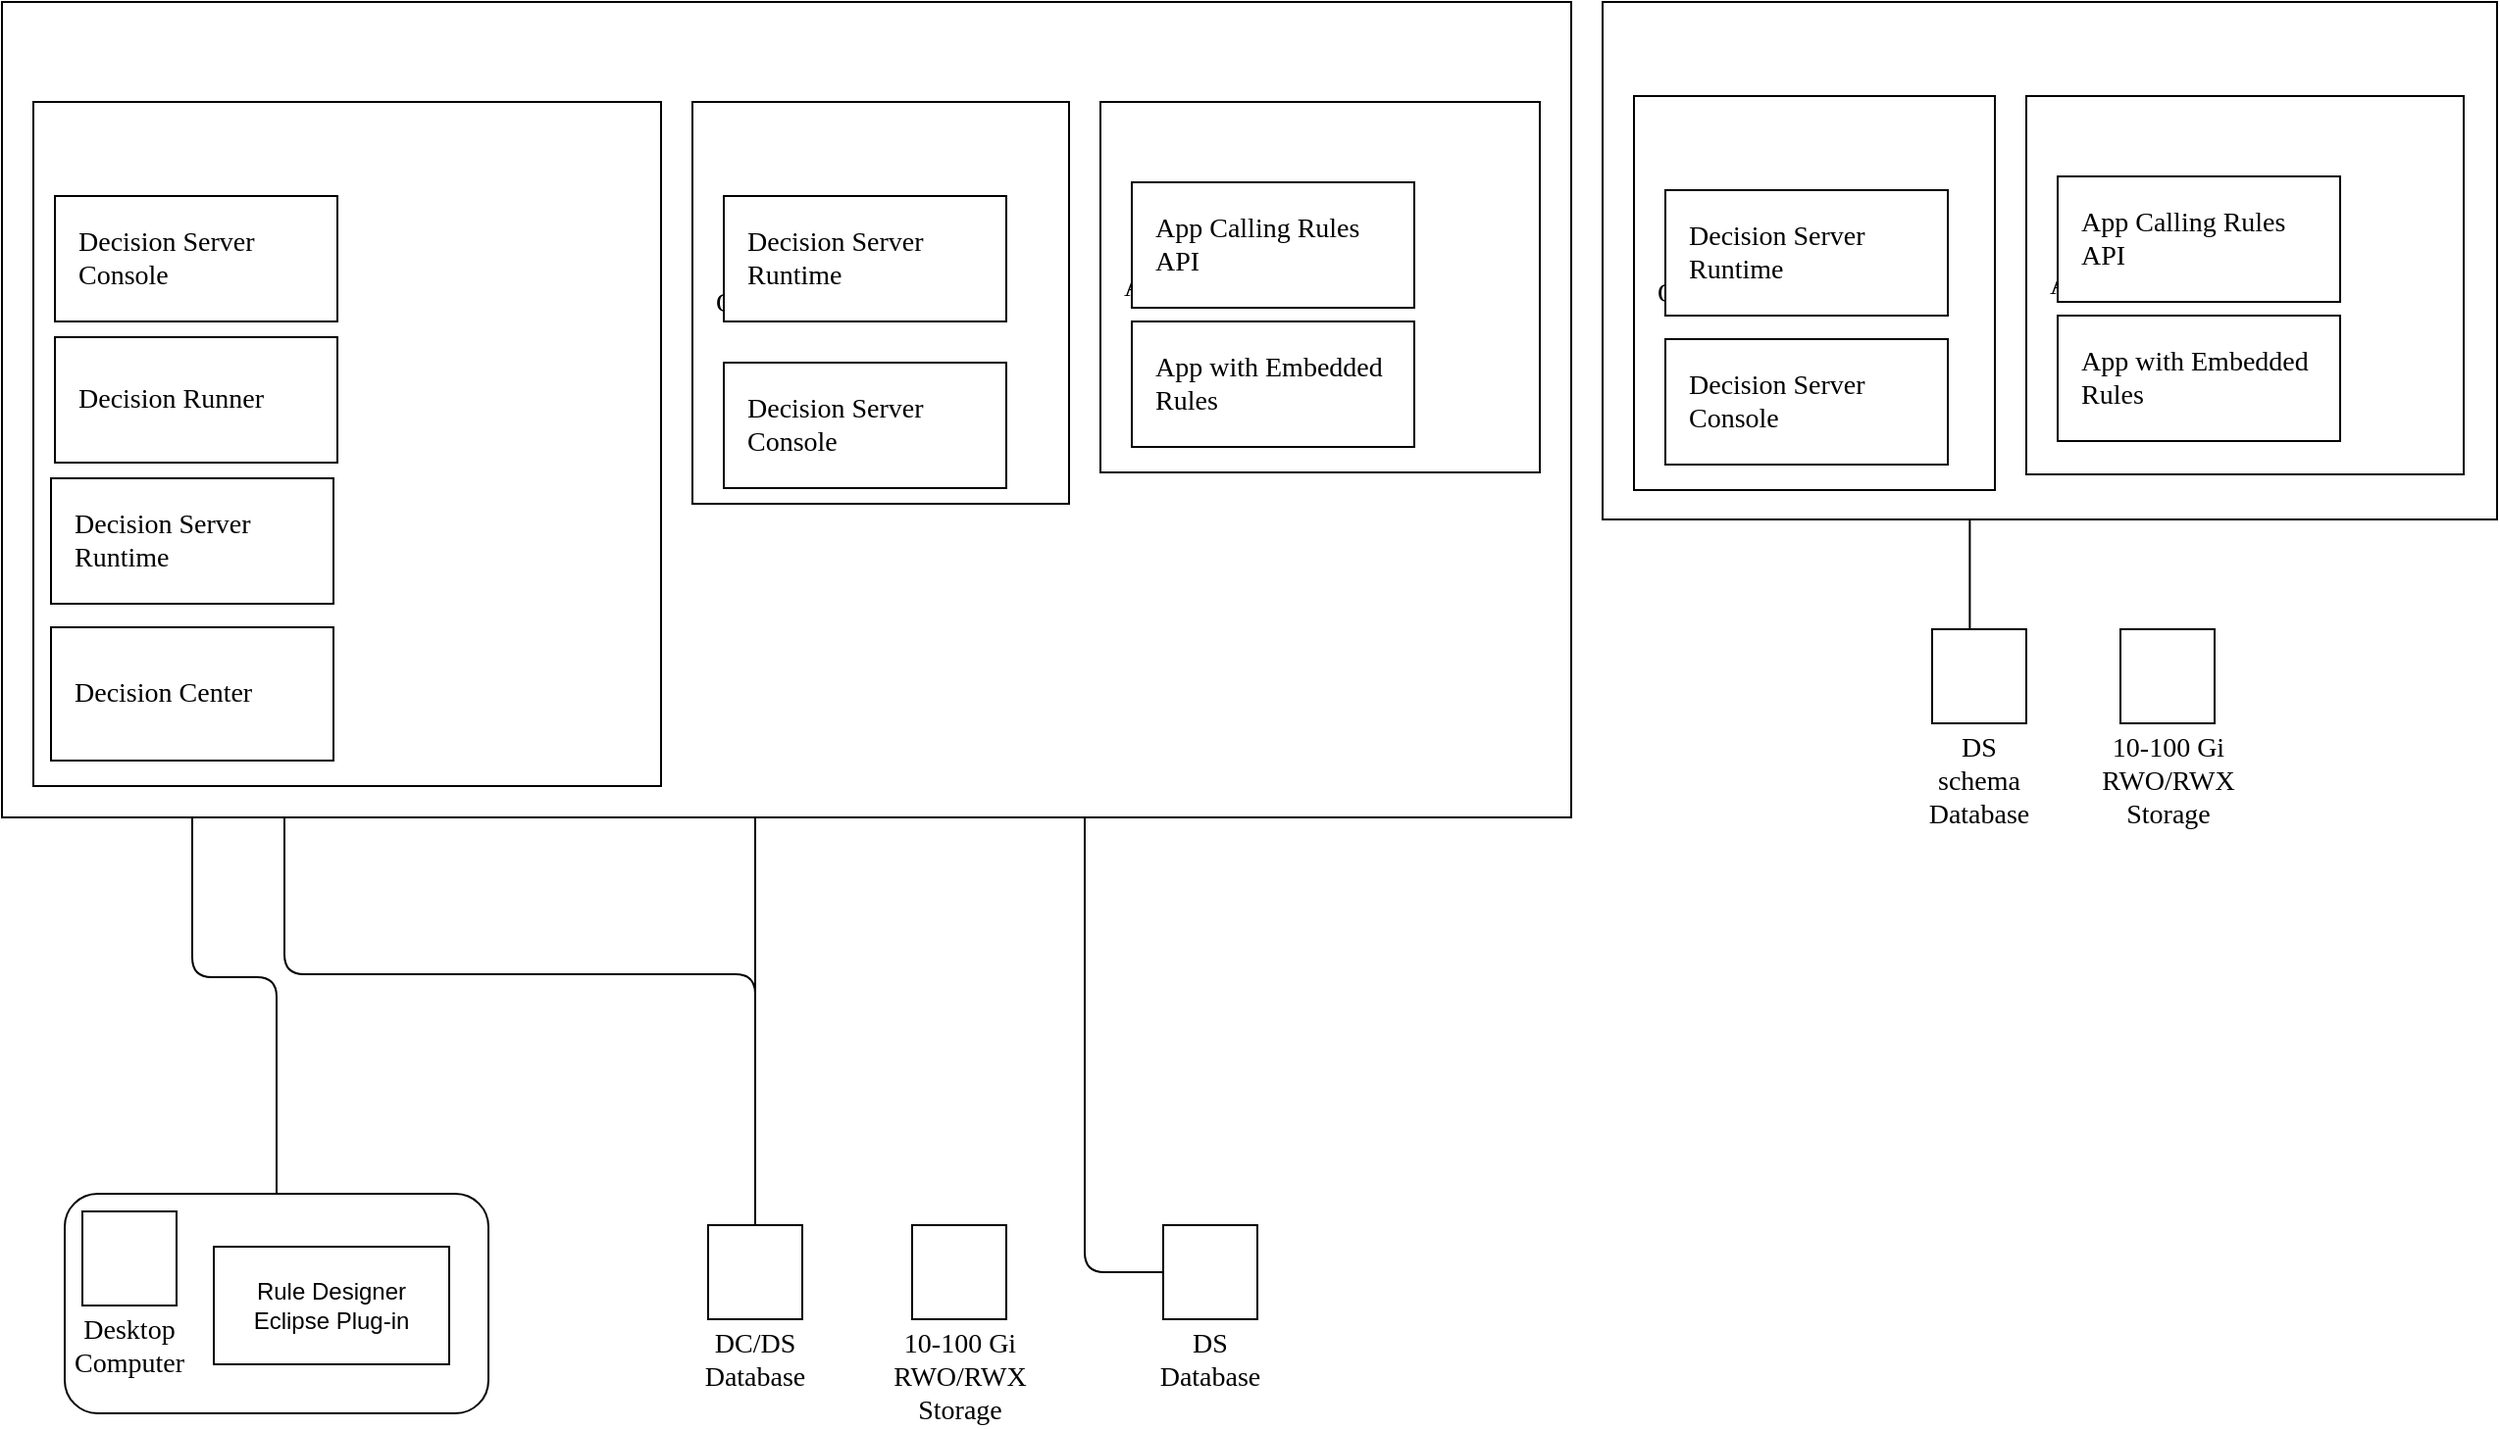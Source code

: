 ﻿<mxGraphModel dx="1116" dy="579" grid="1" gridSize="8" guides="1" tooltips="1" connect="1" arrows="1" fold="1" page="1" pageScale="1" pageWidth="1169" pageHeight="827" background="#ffffff"><root><MiscDiagram modelType="MiscDiagram" lastModifiedUserId="dbush@ibm.com" description="" lastModified="2022-01-26T00:33:02Z" _id="miscdiagram_SJZ34nSvt" label="Operational Decision Manager on OCP" id="0"><mxCell/></MiscDiagram><mxCell id="1" parent="0"/><UserObject placeholders="1" label="10-100 Gi RWO/RWX Storage" Icon-Name="block-storage--alt" id="miscdiagram_SJZ34nSvt_23dySN87yRbD"><mxCell style="shape=mxgraph.ibm2mondrian.base;shapeType=ln;shapeLayout=collapsed;colorFamily=cyan;colorBackground=noColor:noColor;html=1;whiteSpace=wrap;metaEdit=1;strokeWidth=1;collapsible=0;recursiveResize=0;expand=0;fontFamily=IBM Plex Sans;fontColor=#000000;fontSize=14;image=;verticalAlign=top;align=center;spacing=0;spacingLeft=0;spacingRight=0;spacingTop=0;spacingBottom=0;verticalLabelPosition=bottom;labelPosition=center;positionText=bottom;container=1;labelWidth=71;" vertex="1" parent="1"><mxGeometry x="480" y="640" width="48" height="48" as="geometry"/></mxCell></UserObject><mxCell id="miscdiagram_SJZ34nSvt_33dySN87djES" value="" style="rounded=1;whiteSpace=wrap;html=1;" vertex="1" parent="1"><mxGeometry x="48" y="624" width="216" height="112" as="geometry"/></mxCell><UserObject placeholders="1" label="Desktop Computer" Icon-Name="screen" id="miscdiagram_SJZ34nSvt_43dySN870Wly"><mxCell style="shape=mxgraph.ibm2mondrian.base;shapeType=pn;shapeLayout=collapsed;colorFamily=magenta;colorBackground=noColor:noColor;html=1;whiteSpace=wrap;metaEdit=1;strokeWidth=1;collapsible=0;recursiveResize=0;expand=0;fontFamily=IBM Plex Sans;fontColor=#000000;fontSize=14;image=;verticalAlign=top;align=center;spacing=0;spacingLeft=0;spacingRight=0;spacingTop=0;spacingBottom=0;verticalLabelPosition=bottom;labelPosition=center;positionText=bottom;container=1" vertex="1" parent="1"><mxGeometry x="57" y="633" width="48" height="48" as="geometry"/></mxCell></UserObject><mxCell id="miscdiagram_SJZ34nSvt_53dySN87sP5t" value="Rule Designer Eclipse Plug-in" style="rounded=0;whiteSpace=wrap;html=1;" vertex="1" parent="1"><mxGeometry x="124" y="651" width="120" height="60" as="geometry"/></mxCell><UserObject placeholders="1" label="10-100 Gi RWO/RWX Storage" Icon-Name="block-storage--alt" _id="userobject_36gLu0jZ1a0" id="miscdiagram_SJZ34nSvt_63dySN87k7pN"><mxCell style="shape=mxgraph.ibm2mondrian.base;shapeType=ln;shapeLayout=collapsed;colorFamily=cyan;colorBackground=noColor:noColor;html=1;whiteSpace=wrap;metaEdit=1;strokeWidth=1;collapsible=0;recursiveResize=0;expand=0;fontFamily=IBM Plex Sans;fontColor=#000000;fontSize=14;image=;verticalAlign=top;align=center;spacing=0;spacingLeft=0;spacingRight=0;spacingTop=0;spacingBottom=0;verticalLabelPosition=bottom;labelPosition=center;positionText=bottom;container=1;labelWidth=71;" vertex="1" parent="1"><mxGeometry x="1096" y="336" width="48" height="48" as="geometry"/></mxCell></UserObject><mxCell id="miscdiagram_SJZ34nSvt_73dySN87acEP" style="edgeStyle=orthogonalEdgeStyle;rounded=1;html=1;jumpStyle=arc;jumpSize=8;entryX=0.5;entryY=1;entryPerimeter=0;jettySize=auto;orthogonalLoop=1;entryDx=0;entryDy=0;endArrow=none;endFill=0;" edge="1" parent="1" source="miscdiagram_SJZ34nSvt_33dySN87djES" target="miscdiagram_SJZ34nSvt_173dySN87Cp1T"><mxGeometry relative="1" as="geometry"/></mxCell><UserObject placeholders="1" label="DC/DS Database" Icon-Name="data--base" id="miscdiagram_SJZ34nSvt_83dySN87z4KH"><mxCell style="shape=mxgraph.ibm2mondrian.base;shapeType=ln;shapeLayout=collapsed;colorFamily=cyan;colorBackground=noColor:noColor;html=1;whiteSpace=wrap;metaEdit=1;strokeWidth=1;collapsible=0;recursiveResize=0;expand=0;fontFamily=IBM Plex Sans;fontColor=#000000;fontSize=14;image=;verticalAlign=top;align=center;spacing=0;spacingLeft=0;spacingRight=0;spacingTop=0;spacingBottom=0;verticalLabelPosition=bottom;labelPosition=center;positionText=bottom;container=1" vertex="1" parent="1"><mxGeometry x="376" y="640" width="48" height="48" as="geometry"/></mxCell></UserObject><UserObject placeholders="1" label="DS schema Database" Icon-Name="data--base" _id="userobject_36h0aT39iPe" id="miscdiagram_SJZ34nSvt_93dySN87zhSb"><mxCell style="shape=mxgraph.ibm2mondrian.base;shapeType=ln;shapeLayout=collapsed;colorFamily=cyan;colorBackground=noColor:noColor;html=1;whiteSpace=wrap;metaEdit=1;strokeWidth=1;collapsible=0;recursiveResize=0;expand=0;fontFamily=IBM Plex Sans;fontColor=#000000;fontSize=14;image=;verticalAlign=top;align=center;spacing=0;spacingLeft=0;spacingRight=0;spacingTop=0;spacingBottom=0;verticalLabelPosition=bottom;labelPosition=center;positionText=bottom;container=1" vertex="1" parent="1"><mxGeometry x="1000" y="336" width="48" height="48" as="geometry"/></mxCell></UserObject><mxCell id="miscdiagram_SJZ34nSvt_103dySN87JS41" style="edgeStyle=orthogonalEdgeStyle;rounded=1;orthogonalLoop=1;jettySize=auto;html=1;jumpStyle=arc;jumpSize=8;endArrow=none;endFill=0;" edge="1" parent="1" source="miscdiagram_SJZ34nSvt_83dySN87z4KH" target="miscdiagram_SJZ34nSvt_173dySN87Cp1T"><mxGeometry relative="1" as="geometry"><Array as="points"><mxPoint x="400" y="512"/><mxPoint x="160" y="512"/></Array></mxGeometry></mxCell><mxCell id="miscdiagram_SJZ34nSvt_113dySN87aalO" style="edgeStyle=orthogonalEdgeStyle;rounded=1;orthogonalLoop=1;jettySize=auto;html=1;jumpStyle=arc;jumpSize=8;" edge="1" parent="1" source="miscdiagram_SJZ34nSvt_83dySN87z4KH" target="miscdiagram_SJZ34nSvt_183dySN870aCZ"><mxGeometry relative="1" as="geometry"><Array as="points"><mxPoint x="400" y="336"/></Array></mxGeometry></mxCell><UserObject placeholders="1" label="DS Database" Icon-Name="data--base" _id="userobject_36tToe7MxoT" id="miscdiagram_SJZ34nSvt_123dySN87ktsT"><mxCell style="shape=mxgraph.ibm2mondrian.base;shapeType=ln;shapeLayout=collapsed;colorFamily=cyan;colorBackground=noColor:noColor;html=1;whiteSpace=wrap;metaEdit=1;strokeWidth=1;collapsible=0;recursiveResize=0;expand=0;fontFamily=IBM Plex Sans;fontColor=#000000;fontSize=14;image=;verticalAlign=top;align=center;spacing=0;spacingLeft=0;spacingRight=0;spacingTop=0;spacingBottom=0;verticalLabelPosition=bottom;labelPosition=center;positionText=bottom;container=1" vertex="1" parent="1"><mxGeometry x="608" y="640" width="48" height="48" as="geometry"/></mxCell></UserObject><mxCell id="miscdiagram_SJZ34nSvt_133dySN87sg7q" style="edgeStyle=orthogonalEdgeStyle;rounded=1;orthogonalLoop=1;jettySize=auto;html=1;jumpStyle=arc;jumpSize=8;endArrow=none;endFill=0;" edge="1" parent="1" source="miscdiagram_SJZ34nSvt_123dySN87ktsT" target="miscdiagram_SJZ34nSvt_223dySN87LyMo"><mxGeometry relative="1" as="geometry"><Array as="points"><mxPoint x="568" y="664"/><mxPoint x="568" y="192"/><mxPoint x="456" y="192"/></Array></mxGeometry></mxCell><mxCell id="miscdiagram_SJZ34nSvt_143dySN87ViXj" style="edgeStyle=orthogonalEdgeStyle;rounded=1;orthogonalLoop=1;jettySize=auto;html=1;jumpStyle=arc;jumpSize=8;exitX=0.4;exitY=0;exitDx=0;exitDy=0;exitPerimeter=0;" edge="1" parent="1" source="miscdiagram_SJZ34nSvt_93dySN87zhSb" target="miscdiagram_SJZ34nSvt_293dySN87xxvy"><mxGeometry relative="1" as="geometry"><Array as="points"><mxPoint x="1019" y="144"/></Array></mxGeometry></mxCell><UserObject placeholders="1" label="&lt;span style=&quot;font-family: &amp;#34;ibm plex sans&amp;#34;&quot;&gt;OpenShift 4.7-4.8 Dev Cluster&lt;/span&gt;" Icon-Name="logo--openshift" id="miscdiagram_SJZ34nSvt_153dySN87Wu5e"><mxCell style="shape=mxgraph.ibm2mondrian.base;shapeType=pg;shapeLayout=expanded;colorFamily=green;colorBackground=noColor:noColor;strokeWidth=1;html=1;whiteSpace=wrap;metaEdit=1;collapsible=0;recursiveResize=0;expand=0;fontFamily=IBM Plex Sans SmBld;fontColor=#000000;fontSize=14;image=;verticalAlign=middle;align=left;spacing=0;spacingLeft=16;spacingRight=16;spacingTop=0;spacingBottom=0;container=1" vertex="1" parent="1"><mxGeometry x="16" y="16" width="800" height="416" as="geometry"/></mxCell></UserObject><UserObject placeholders="1" label="ODM Dev Namespace" Icon-Name="border--none" id="miscdiagram_SJZ34nSvt_163dySN87RsYQ"><mxCell style="shape=mxgraph.ibm2mondrian.base;shapeType=lg;shapeLayout=expanded;colorFamily=green;colorBackground=noColor:noColor;html=1;whiteSpace=wrap;metaEdit=1;strokeWidth=1;collapsible=0;recursiveResize=0;expand=0;fontFamily=IBM Plex Sans;fontColor=#000000;fontSize=14;image=;verticalAlign=middle;align=left;spacing=0;spacingLeft=12;spacingRight=16;spacingTop=0;spacingBottom=0;container=1" vertex="1" parent="miscdiagram_SJZ34nSvt_153dySN87Wu5e"><mxGeometry x="16" y="51" width="320" height="349" as="geometry"/></mxCell></UserObject><UserObject placeholders="1" label="Decision Center" Icon-Name="cube" id="miscdiagram_SJZ34nSvt_173dySN87Cp1T"><mxCell style="shape=mxgraph.ibm2mondrian.base;shapeType=lg;shapeLayout=expanded;colorFamily=green;colorBackground=noColor:noColor;html=1;whiteSpace=wrap;metaEdit=1;strokeWidth=1;collapsible=0;recursiveResize=0;expand=0;fontFamily=IBM Plex Sans;fontColor=#000000;fontSize=14;image=;verticalAlign=middle;align=left;spacing=0;spacingLeft=12;spacingRight=16;spacingTop=0;spacingBottom=0;container=1" vertex="1" parent="miscdiagram_SJZ34nSvt_163dySN87RsYQ"><mxGeometry x="9" y="268" width="144" height="68" as="geometry"/></mxCell></UserObject><UserObject placeholders="1" label="Decision Server Runtime" Icon-Name="cube" _id="userobject_32UdcglKTdE" id="miscdiagram_SJZ34nSvt_183dySN870aCZ"><mxCell style="shape=mxgraph.ibm2mondrian.base;shapeType=lg;shapeLayout=expanded;colorFamily=green;colorBackground=noColor:noColor;html=1;whiteSpace=wrap;metaEdit=1;strokeWidth=1;collapsible=0;recursiveResize=0;expand=0;fontFamily=IBM Plex Sans;fontColor=#000000;fontSize=14;image=;verticalAlign=middle;align=left;spacing=0;spacingLeft=12;spacingRight=16;spacingTop=0;spacingBottom=0;container=1" vertex="1" parent="miscdiagram_SJZ34nSvt_163dySN87RsYQ"><mxGeometry x="9" y="192" width="144" height="64" as="geometry"/></mxCell></UserObject><UserObject placeholders="1" label="Decision Runner" Icon-Name="cube" _id="userobject_3665TlVw5yO" id="miscdiagram_SJZ34nSvt_193dySN878i7e"><mxCell style="shape=mxgraph.ibm2mondrian.base;shapeType=lg;shapeLayout=expanded;colorFamily=green;colorBackground=noColor:noColor;html=1;whiteSpace=wrap;metaEdit=1;strokeWidth=1;collapsible=0;recursiveResize=0;expand=0;fontFamily=IBM Plex Sans;fontColor=#000000;fontSize=14;image=;verticalAlign=middle;align=left;spacing=0;spacingLeft=12;spacingRight=16;spacingTop=0;spacingBottom=0;container=1" vertex="1" parent="miscdiagram_SJZ34nSvt_163dySN87RsYQ"><mxGeometry x="11" y="120" width="144" height="64" as="geometry"/></mxCell></UserObject><UserObject placeholders="1" label="Decision Server Console" Icon-Name="cube" _id="userobject_36gLhacHONI" id="miscdiagram_SJZ34nSvt_203dySN87lHWO"><mxCell style="shape=mxgraph.ibm2mondrian.base;shapeType=lg;shapeLayout=expanded;colorFamily=green;colorBackground=noColor:noColor;html=1;whiteSpace=wrap;metaEdit=1;strokeWidth=1;collapsible=0;recursiveResize=0;expand=0;fontFamily=IBM Plex Sans;fontColor=#000000;fontSize=14;image=;verticalAlign=middle;align=left;spacing=0;spacingLeft=12;spacingRight=16;spacingTop=0;spacingBottom=0;container=1" vertex="1" parent="miscdiagram_SJZ34nSvt_163dySN87RsYQ"><mxGeometry x="11" y="48" width="144" height="64" as="geometry"/></mxCell></UserObject><UserObject placeholders="1" label="ODM Stage Namespace" Icon-Name="border--none" _id="userobject_36LwldoxJTy" id="miscdiagram_SJZ34nSvt_213dySN873f0Y"><mxCell style="shape=mxgraph.ibm2mondrian.base;shapeType=lg;shapeLayout=expanded;colorFamily=green;colorBackground=noColor:noColor;html=1;whiteSpace=wrap;metaEdit=1;strokeWidth=1;collapsible=0;recursiveResize=0;expand=0;fontFamily=IBM Plex Sans;fontColor=#000000;fontSize=14;image=;verticalAlign=middle;align=left;spacing=0;spacingLeft=12;spacingRight=16;spacingTop=0;spacingBottom=0;container=1" vertex="1" parent="miscdiagram_SJZ34nSvt_153dySN87Wu5e"><mxGeometry x="352" y="51" width="192" height="205" as="geometry"/></mxCell></UserObject><UserObject placeholders="1" label="Decision Server Runtime" Icon-Name="cube" _id="userobject_36LwldpqGJx" id="miscdiagram_SJZ34nSvt_223dySN87LyMo"><mxCell style="shape=mxgraph.ibm2mondrian.base;shapeType=lg;shapeLayout=expanded;colorFamily=green;colorBackground=noColor:noColor;html=1;whiteSpace=wrap;metaEdit=1;strokeWidth=1;collapsible=0;recursiveResize=0;expand=0;fontFamily=IBM Plex Sans;fontColor=#000000;fontSize=14;image=;verticalAlign=middle;align=left;spacing=0;spacingLeft=12;spacingRight=16;spacingTop=0;spacingBottom=0;container=1" vertex="1" parent="miscdiagram_SJZ34nSvt_213dySN873f0Y"><mxGeometry x="16" y="48" width="144" height="64" as="geometry"/></mxCell></UserObject><UserObject placeholders="1" label="Decision Server Console" Icon-Name="cube" _id="userobject_36Lwldpt7G8" id="miscdiagram_SJZ34nSvt_233dySN87sC2I"><mxCell style="shape=mxgraph.ibm2mondrian.base;shapeType=lg;shapeLayout=expanded;colorFamily=green;colorBackground=noColor:noColor;html=1;whiteSpace=wrap;metaEdit=1;strokeWidth=1;collapsible=0;recursiveResize=0;expand=0;fontFamily=IBM Plex Sans;fontColor=#000000;fontSize=14;image=;verticalAlign=middle;align=left;spacing=0;spacingLeft=12;spacingRight=16;spacingTop=0;spacingBottom=0;container=1" vertex="1" parent="miscdiagram_SJZ34nSvt_213dySN873f0Y"><mxGeometry x="16" y="133" width="144" height="64" as="geometry"/></mxCell></UserObject><UserObject placeholders="1" label="Application Namespace" Icon-Name="border--none" id="miscdiagram_SJZ34nSvt_243dySN87PMp0"><mxCell style="shape=mxgraph.ibm2mondrian.base;shapeType=lg;shapeLayout=expanded;colorFamily=green;colorBackground=noColor:noColor;html=1;whiteSpace=wrap;metaEdit=1;strokeWidth=1;collapsible=0;recursiveResize=0;expand=0;fontFamily=IBM Plex Sans;fontColor=#000000;fontSize=14;image=;verticalAlign=middle;align=left;spacing=0;spacingLeft=12;spacingRight=16;spacingTop=0;spacingBottom=0;container=1" vertex="1" parent="miscdiagram_SJZ34nSvt_153dySN87Wu5e"><mxGeometry x="560" y="51" width="224" height="189" as="geometry"/></mxCell></UserObject><UserObject placeholders="1" label="App with Embedded Rules" Icon-Name="cube" _id="userobject_364tx5ubr6u" id="miscdiagram_SJZ34nSvt_253dySN87tk2w"><mxCell style="shape=mxgraph.ibm2mondrian.base;shapeType=lg;shapeLayout=expanded;colorFamily=green;colorBackground=noColor:noColor;html=1;whiteSpace=wrap;metaEdit=1;strokeWidth=1;collapsible=0;recursiveResize=0;expand=0;fontFamily=IBM Plex Sans;fontColor=#000000;fontSize=14;image=;verticalAlign=middle;align=left;spacing=0;spacingLeft=12;spacingRight=16;spacingTop=0;spacingBottom=0;container=1" vertex="1" parent="miscdiagram_SJZ34nSvt_243dySN87PMp0"><mxGeometry x="16" y="112" width="144" height="64" as="geometry"/></mxCell></UserObject><UserObject placeholders="1" label="App Calling Rules API" Icon-Name="cube" _id="userobject_365ESUdfBAx" id="miscdiagram_SJZ34nSvt_263dySN87Vpka"><mxCell style="shape=mxgraph.ibm2mondrian.base;shapeType=lg;shapeLayout=expanded;colorFamily=green;colorBackground=noColor:noColor;html=1;whiteSpace=wrap;metaEdit=1;strokeWidth=1;collapsible=0;recursiveResize=0;expand=0;fontFamily=IBM Plex Sans;fontColor=#000000;fontSize=14;image=;verticalAlign=middle;align=left;spacing=0;spacingLeft=12;spacingRight=16;spacingTop=0;spacingBottom=0;container=1" vertex="1" parent="miscdiagram_SJZ34nSvt_243dySN87PMp0"><mxGeometry x="16" y="41" width="144" height="64" as="geometry"/></mxCell></UserObject><UserObject placeholders="1" label="&lt;span style=&quot;font-family: &amp;#34;ibm plex sans&amp;#34;&quot;&gt;OpenShift 4.7-4.8 Prod Cluster&lt;/span&gt;" Icon-Name="logo--openshift" id="miscdiagram_SJZ34nSvt_273dySN87TOSP"><mxCell style="shape=mxgraph.ibm2mondrian.base;shapeType=pg;shapeLayout=expanded;colorFamily=green;colorBackground=noColor:noColor;strokeWidth=1;html=1;whiteSpace=wrap;metaEdit=1;collapsible=0;recursiveResize=0;expand=0;fontFamily=IBM Plex Sans SmBld;fontColor=#000000;fontSize=14;image=;verticalAlign=middle;align=left;spacing=0;spacingLeft=16;spacingRight=16;spacingTop=0;spacingBottom=0;container=1" vertex="1" parent="1"><mxGeometry x="832" y="16" width="456" height="264" as="geometry"/></mxCell></UserObject><UserObject placeholders="1" label="ODM Namespace" Icon-Name="border--none" _id="userobject_364sGXJ9f9r" id="miscdiagram_SJZ34nSvt_283dySN87s8qD"><mxCell style="shape=mxgraph.ibm2mondrian.base;shapeType=lg;shapeLayout=expanded;colorFamily=green;colorBackground=noColor:noColor;html=1;whiteSpace=wrap;metaEdit=1;strokeWidth=1;collapsible=0;recursiveResize=0;expand=0;fontFamily=IBM Plex Sans;fontColor=#000000;fontSize=14;image=;verticalAlign=middle;align=left;spacing=0;spacingLeft=12;spacingRight=16;spacingTop=0;spacingBottom=0;container=1" vertex="1" parent="miscdiagram_SJZ34nSvt_273dySN87TOSP"><mxGeometry x="16" y="48" width="184" height="201" as="geometry"/></mxCell></UserObject><UserObject placeholders="1" label="Decision Server Runtime" Icon-Name="cube" _id="userobject_32UdcglKTdE" id="miscdiagram_SJZ34nSvt_293dySN87xxvy"><mxCell style="shape=mxgraph.ibm2mondrian.base;shapeType=lg;shapeLayout=expanded;colorFamily=green;colorBackground=noColor:noColor;html=1;whiteSpace=wrap;metaEdit=1;strokeWidth=1;collapsible=0;recursiveResize=0;expand=0;fontFamily=IBM Plex Sans;fontColor=#000000;fontSize=14;image=;verticalAlign=middle;align=left;spacing=0;spacingLeft=12;spacingRight=16;spacingTop=0;spacingBottom=0;container=1" vertex="1" parent="miscdiagram_SJZ34nSvt_283dySN87s8qD"><mxGeometry x="16" y="48" width="144" height="64" as="geometry"/></mxCell></UserObject><UserObject placeholders="1" label="Decision Server Console" Icon-Name="cube" _id="userobject_36gZwL3k1Lv" id="miscdiagram_SJZ34nSvt_303dySN87Fz8j"><mxCell style="shape=mxgraph.ibm2mondrian.base;shapeType=lg;shapeLayout=expanded;colorFamily=green;colorBackground=noColor:noColor;html=1;whiteSpace=wrap;metaEdit=1;strokeWidth=1;collapsible=0;recursiveResize=0;expand=0;fontFamily=IBM Plex Sans;fontColor=#000000;fontSize=14;image=;verticalAlign=middle;align=left;spacing=0;spacingLeft=12;spacingRight=16;spacingTop=0;spacingBottom=0;container=1" vertex="1" parent="miscdiagram_SJZ34nSvt_283dySN87s8qD"><mxGeometry x="16" y="124" width="144" height="64" as="geometry"/></mxCell></UserObject><UserObject placeholders="1" label="Application Namespace" Icon-Name="border--none" id="miscdiagram_SJZ34nSvt_313dySN87yKOG"><mxCell style="shape=mxgraph.ibm2mondrian.base;shapeType=lg;shapeLayout=expanded;colorFamily=green;colorBackground=noColor:noColor;html=1;whiteSpace=wrap;metaEdit=1;strokeWidth=1;collapsible=0;recursiveResize=0;expand=0;fontFamily=IBM Plex Sans;fontColor=#000000;fontSize=14;image=;verticalAlign=middle;align=left;spacing=0;spacingLeft=12;spacingRight=16;spacingTop=0;spacingBottom=0;container=1" vertex="1" parent="miscdiagram_SJZ34nSvt_273dySN87TOSP"><mxGeometry x="216" y="48" width="223" height="193" as="geometry"/></mxCell></UserObject><UserObject placeholders="1" label="App with Embedded Rules" Icon-Name="cube" _id="userobject_364tx5ubr6u" id="miscdiagram_SJZ34nSvt_323dySN87Ylsu"><mxCell style="shape=mxgraph.ibm2mondrian.base;shapeType=lg;shapeLayout=expanded;colorFamily=green;colorBackground=noColor:noColor;html=1;whiteSpace=wrap;metaEdit=1;strokeWidth=1;collapsible=0;recursiveResize=0;expand=0;fontFamily=IBM Plex Sans;fontColor=#000000;fontSize=14;image=;verticalAlign=middle;align=left;spacing=0;spacingLeft=12;spacingRight=16;spacingTop=0;spacingBottom=0;container=1" vertex="1" parent="miscdiagram_SJZ34nSvt_313dySN87yKOG"><mxGeometry x="16" y="112" width="144" height="64" as="geometry"/></mxCell></UserObject><UserObject placeholders="1" label="App Calling Rules API" Icon-Name="cube" _id="userobject_365ESUdfBAx" id="miscdiagram_SJZ34nSvt_333dySN87bb3E"><mxCell style="shape=mxgraph.ibm2mondrian.base;shapeType=lg;shapeLayout=expanded;colorFamily=green;colorBackground=noColor:noColor;html=1;whiteSpace=wrap;metaEdit=1;strokeWidth=1;collapsible=0;recursiveResize=0;expand=0;fontFamily=IBM Plex Sans;fontColor=#000000;fontSize=14;image=;verticalAlign=middle;align=left;spacing=0;spacingLeft=12;spacingRight=16;spacingTop=0;spacingBottom=0;container=1" vertex="1" parent="miscdiagram_SJZ34nSvt_313dySN87yKOG"><mxGeometry x="16" y="41" width="144" height="64" as="geometry"/></mxCell></UserObject></root></mxGraphModel>